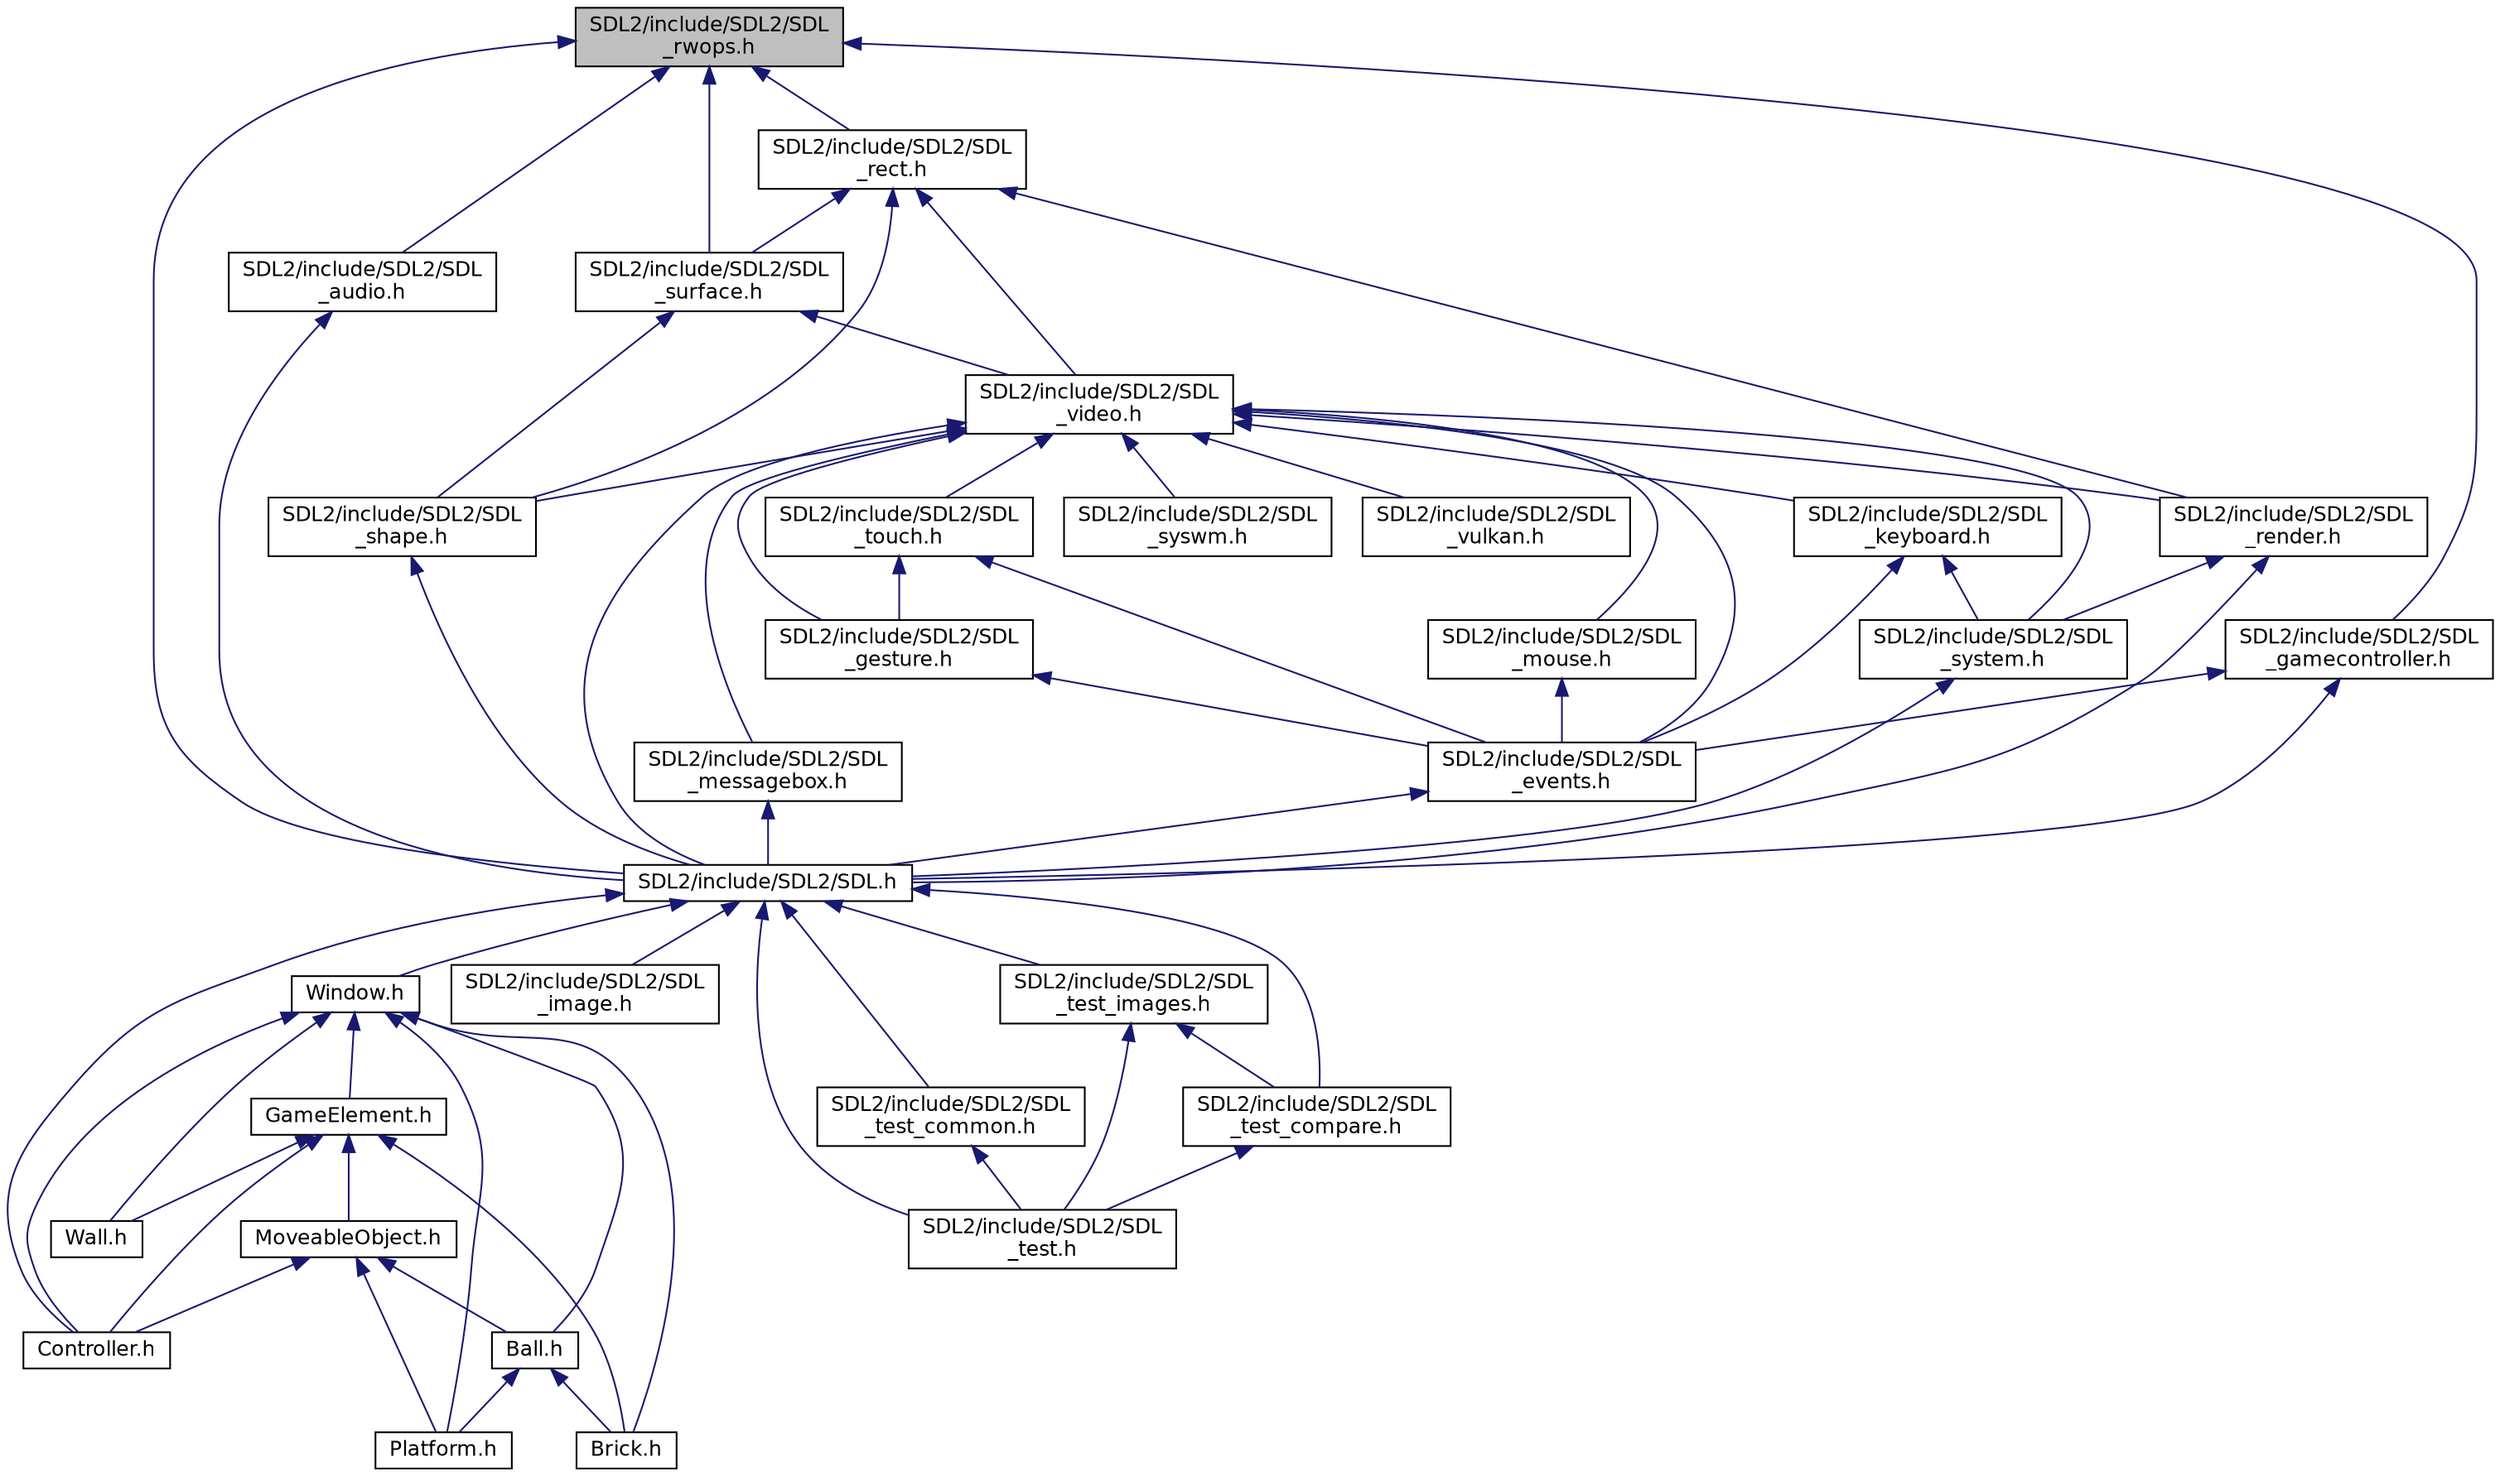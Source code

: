 digraph "SDL2/include/SDL2/SDL_rwops.h"
{
  edge [fontname="Helvetica",fontsize="12",labelfontname="Helvetica",labelfontsize="12"];
  node [fontname="Helvetica",fontsize="12",shape=record];
  Node9 [label="SDL2/include/SDL2/SDL\l_rwops.h",height=0.2,width=0.4,color="black", fillcolor="grey75", style="filled", fontcolor="black"];
  Node9 -> Node10 [dir="back",color="midnightblue",fontsize="12",style="solid",fontname="Helvetica"];
  Node10 [label="SDL2/include/SDL2/SDL\l_audio.h",height=0.2,width=0.4,color="black", fillcolor="white", style="filled",URL="$_s_d_l__audio_8h.html",tooltip="Access to the raw audio mixing buffer for the SDL library. "];
  Node10 -> Node11 [dir="back",color="midnightblue",fontsize="12",style="solid",fontname="Helvetica"];
  Node11 [label="SDL2/include/SDL2/SDL.h",height=0.2,width=0.4,color="black", fillcolor="white", style="filled",URL="$_s_d_l_8h.html",tooltip="Main include header for the SDL library. "];
  Node11 -> Node12 [dir="back",color="midnightblue",fontsize="12",style="solid",fontname="Helvetica"];
  Node12 [label="Window.h",height=0.2,width=0.4,color="black", fillcolor="white", style="filled",URL="$_window_8h_source.html"];
  Node12 -> Node13 [dir="back",color="midnightblue",fontsize="12",style="solid",fontname="Helvetica"];
  Node13 [label="Ball.h",height=0.2,width=0.4,color="black", fillcolor="white", style="filled",URL="$_ball_8h_source.html"];
  Node13 -> Node14 [dir="back",color="midnightblue",fontsize="12",style="solid",fontname="Helvetica"];
  Node14 [label="Brick.h",height=0.2,width=0.4,color="black", fillcolor="white", style="filled",URL="$_brick_8h_source.html"];
  Node13 -> Node15 [dir="back",color="midnightblue",fontsize="12",style="solid",fontname="Helvetica"];
  Node15 [label="Platform.h",height=0.2,width=0.4,color="black", fillcolor="white", style="filled",URL="$_platform_8h_source.html"];
  Node12 -> Node16 [dir="back",color="midnightblue",fontsize="12",style="solid",fontname="Helvetica"];
  Node16 [label="GameElement.h",height=0.2,width=0.4,color="black", fillcolor="white", style="filled",URL="$_game_element_8h_source.html"];
  Node16 -> Node17 [dir="back",color="midnightblue",fontsize="12",style="solid",fontname="Helvetica"];
  Node17 [label="MoveableObject.h",height=0.2,width=0.4,color="black", fillcolor="white", style="filled",URL="$_moveable_object_8h_source.html"];
  Node17 -> Node13 [dir="back",color="midnightblue",fontsize="12",style="solid",fontname="Helvetica"];
  Node17 -> Node18 [dir="back",color="midnightblue",fontsize="12",style="solid",fontname="Helvetica"];
  Node18 [label="Controller.h",height=0.2,width=0.4,color="black", fillcolor="white", style="filled",URL="$_controller_8h_source.html"];
  Node17 -> Node15 [dir="back",color="midnightblue",fontsize="12",style="solid",fontname="Helvetica"];
  Node16 -> Node14 [dir="back",color="midnightblue",fontsize="12",style="solid",fontname="Helvetica"];
  Node16 -> Node18 [dir="back",color="midnightblue",fontsize="12",style="solid",fontname="Helvetica"];
  Node16 -> Node19 [dir="back",color="midnightblue",fontsize="12",style="solid",fontname="Helvetica"];
  Node19 [label="Wall.h",height=0.2,width=0.4,color="black", fillcolor="white", style="filled",URL="$_wall_8h_source.html"];
  Node12 -> Node14 [dir="back",color="midnightblue",fontsize="12",style="solid",fontname="Helvetica"];
  Node12 -> Node18 [dir="back",color="midnightblue",fontsize="12",style="solid",fontname="Helvetica"];
  Node12 -> Node15 [dir="back",color="midnightblue",fontsize="12",style="solid",fontname="Helvetica"];
  Node12 -> Node19 [dir="back",color="midnightblue",fontsize="12",style="solid",fontname="Helvetica"];
  Node11 -> Node18 [dir="back",color="midnightblue",fontsize="12",style="solid",fontname="Helvetica"];
  Node11 -> Node20 [dir="back",color="midnightblue",fontsize="12",style="solid",fontname="Helvetica"];
  Node20 [label="SDL2/include/SDL2/SDL\l_image.h",height=0.2,width=0.4,color="black", fillcolor="white", style="filled",URL="$_s_d_l__image_8h_source.html"];
  Node11 -> Node21 [dir="back",color="midnightblue",fontsize="12",style="solid",fontname="Helvetica"];
  Node21 [label="SDL2/include/SDL2/SDL\l_test.h",height=0.2,width=0.4,color="black", fillcolor="white", style="filled",URL="$_s_d_l__test_8h.html",tooltip="Include file for SDL test framework. "];
  Node11 -> Node22 [dir="back",color="midnightblue",fontsize="12",style="solid",fontname="Helvetica"];
  Node22 [label="SDL2/include/SDL2/SDL\l_test_common.h",height=0.2,width=0.4,color="black", fillcolor="white", style="filled",URL="$_s_d_l__test__common_8h.html",tooltip="Include file for SDL test framework. "];
  Node22 -> Node21 [dir="back",color="midnightblue",fontsize="12",style="solid",fontname="Helvetica"];
  Node11 -> Node23 [dir="back",color="midnightblue",fontsize="12",style="solid",fontname="Helvetica"];
  Node23 [label="SDL2/include/SDL2/SDL\l_test_compare.h",height=0.2,width=0.4,color="black", fillcolor="white", style="filled",URL="$_s_d_l__test__compare_8h.html",tooltip="Include file for SDL test framework. "];
  Node23 -> Node21 [dir="back",color="midnightblue",fontsize="12",style="solid",fontname="Helvetica"];
  Node11 -> Node24 [dir="back",color="midnightblue",fontsize="12",style="solid",fontname="Helvetica"];
  Node24 [label="SDL2/include/SDL2/SDL\l_test_images.h",height=0.2,width=0.4,color="black", fillcolor="white", style="filled",URL="$_s_d_l__test__images_8h.html",tooltip="Include file for SDL test framework. "];
  Node24 -> Node23 [dir="back",color="midnightblue",fontsize="12",style="solid",fontname="Helvetica"];
  Node24 -> Node21 [dir="back",color="midnightblue",fontsize="12",style="solid",fontname="Helvetica"];
  Node9 -> Node25 [dir="back",color="midnightblue",fontsize="12",style="solid",fontname="Helvetica"];
  Node25 [label="SDL2/include/SDL2/SDL\l_rect.h",height=0.2,width=0.4,color="black", fillcolor="white", style="filled",URL="$_s_d_l__rect_8h.html",tooltip="Header file for SDL_rect definition and management functions. "];
  Node25 -> Node26 [dir="back",color="midnightblue",fontsize="12",style="solid",fontname="Helvetica"];
  Node26 [label="SDL2/include/SDL2/SDL\l_video.h",height=0.2,width=0.4,color="black", fillcolor="white", style="filled",URL="$_s_d_l__video_8h.html",tooltip="Header file for SDL video functions. "];
  Node26 -> Node27 [dir="back",color="midnightblue",fontsize="12",style="solid",fontname="Helvetica"];
  Node27 [label="SDL2/include/SDL2/SDL\l_events.h",height=0.2,width=0.4,color="black", fillcolor="white", style="filled",URL="$_s_d_l__events_8h.html",tooltip="Include file for SDL event handling. "];
  Node27 -> Node11 [dir="back",color="midnightblue",fontsize="12",style="solid",fontname="Helvetica"];
  Node26 -> Node28 [dir="back",color="midnightblue",fontsize="12",style="solid",fontname="Helvetica"];
  Node28 [label="SDL2/include/SDL2/SDL\l_keyboard.h",height=0.2,width=0.4,color="black", fillcolor="white", style="filled",URL="$_s_d_l__keyboard_8h.html",tooltip="Include file for SDL keyboard event handling. "];
  Node28 -> Node27 [dir="back",color="midnightblue",fontsize="12",style="solid",fontname="Helvetica"];
  Node28 -> Node29 [dir="back",color="midnightblue",fontsize="12",style="solid",fontname="Helvetica"];
  Node29 [label="SDL2/include/SDL2/SDL\l_system.h",height=0.2,width=0.4,color="black", fillcolor="white", style="filled",URL="$_s_d_l__system_8h.html",tooltip="Include file for platform specific SDL API functions. "];
  Node29 -> Node11 [dir="back",color="midnightblue",fontsize="12",style="solid",fontname="Helvetica"];
  Node26 -> Node30 [dir="back",color="midnightblue",fontsize="12",style="solid",fontname="Helvetica"];
  Node30 [label="SDL2/include/SDL2/SDL\l_mouse.h",height=0.2,width=0.4,color="black", fillcolor="white", style="filled",URL="$_s_d_l__mouse_8h.html",tooltip="Include file for SDL mouse event handling. "];
  Node30 -> Node27 [dir="back",color="midnightblue",fontsize="12",style="solid",fontname="Helvetica"];
  Node26 -> Node31 [dir="back",color="midnightblue",fontsize="12",style="solid",fontname="Helvetica"];
  Node31 [label="SDL2/include/SDL2/SDL\l_gesture.h",height=0.2,width=0.4,color="black", fillcolor="white", style="filled",URL="$_s_d_l__gesture_8h.html",tooltip="Include file for SDL gesture event handling. "];
  Node31 -> Node27 [dir="back",color="midnightblue",fontsize="12",style="solid",fontname="Helvetica"];
  Node26 -> Node32 [dir="back",color="midnightblue",fontsize="12",style="solid",fontname="Helvetica"];
  Node32 [label="SDL2/include/SDL2/SDL\l_touch.h",height=0.2,width=0.4,color="black", fillcolor="white", style="filled",URL="$_s_d_l__touch_8h.html",tooltip="Include file for SDL touch event handling. "];
  Node32 -> Node31 [dir="back",color="midnightblue",fontsize="12",style="solid",fontname="Helvetica"];
  Node32 -> Node27 [dir="back",color="midnightblue",fontsize="12",style="solid",fontname="Helvetica"];
  Node26 -> Node33 [dir="back",color="midnightblue",fontsize="12",style="solid",fontname="Helvetica"];
  Node33 [label="SDL2/include/SDL2/SDL\l_messagebox.h",height=0.2,width=0.4,color="black", fillcolor="white", style="filled",URL="$_s_d_l__messagebox_8h_source.html"];
  Node33 -> Node11 [dir="back",color="midnightblue",fontsize="12",style="solid",fontname="Helvetica"];
  Node26 -> Node34 [dir="back",color="midnightblue",fontsize="12",style="solid",fontname="Helvetica"];
  Node34 [label="SDL2/include/SDL2/SDL\l_render.h",height=0.2,width=0.4,color="black", fillcolor="white", style="filled",URL="$_s_d_l__render_8h.html",tooltip="Header file for SDL 2D rendering functions. "];
  Node34 -> Node11 [dir="back",color="midnightblue",fontsize="12",style="solid",fontname="Helvetica"];
  Node34 -> Node29 [dir="back",color="midnightblue",fontsize="12",style="solid",fontname="Helvetica"];
  Node26 -> Node35 [dir="back",color="midnightblue",fontsize="12",style="solid",fontname="Helvetica"];
  Node35 [label="SDL2/include/SDL2/SDL\l_shape.h",height=0.2,width=0.4,color="black", fillcolor="white", style="filled",URL="$_s_d_l__shape_8h.html",tooltip="Header file for the shaped window API. "];
  Node35 -> Node11 [dir="back",color="midnightblue",fontsize="12",style="solid",fontname="Helvetica"];
  Node26 -> Node29 [dir="back",color="midnightblue",fontsize="12",style="solid",fontname="Helvetica"];
  Node26 -> Node11 [dir="back",color="midnightblue",fontsize="12",style="solid",fontname="Helvetica"];
  Node26 -> Node36 [dir="back",color="midnightblue",fontsize="12",style="solid",fontname="Helvetica"];
  Node36 [label="SDL2/include/SDL2/SDL\l_syswm.h",height=0.2,width=0.4,color="black", fillcolor="white", style="filled",URL="$_s_d_l__syswm_8h.html",tooltip="Include file for SDL custom system window manager hooks. "];
  Node26 -> Node37 [dir="back",color="midnightblue",fontsize="12",style="solid",fontname="Helvetica"];
  Node37 [label="SDL2/include/SDL2/SDL\l_vulkan.h",height=0.2,width=0.4,color="black", fillcolor="white", style="filled",URL="$_s_d_l__vulkan_8h.html",tooltip="Header file for functions to creating Vulkan surfaces on SDL windows. "];
  Node25 -> Node38 [dir="back",color="midnightblue",fontsize="12",style="solid",fontname="Helvetica"];
  Node38 [label="SDL2/include/SDL2/SDL\l_surface.h",height=0.2,width=0.4,color="black", fillcolor="white", style="filled",URL="$_s_d_l__surface_8h.html",tooltip="Header file for SDL_Surface definition and management functions. "];
  Node38 -> Node26 [dir="back",color="midnightblue",fontsize="12",style="solid",fontname="Helvetica"];
  Node38 -> Node35 [dir="back",color="midnightblue",fontsize="12",style="solid",fontname="Helvetica"];
  Node25 -> Node34 [dir="back",color="midnightblue",fontsize="12",style="solid",fontname="Helvetica"];
  Node25 -> Node35 [dir="back",color="midnightblue",fontsize="12",style="solid",fontname="Helvetica"];
  Node9 -> Node38 [dir="back",color="midnightblue",fontsize="12",style="solid",fontname="Helvetica"];
  Node9 -> Node39 [dir="back",color="midnightblue",fontsize="12",style="solid",fontname="Helvetica"];
  Node39 [label="SDL2/include/SDL2/SDL\l_gamecontroller.h",height=0.2,width=0.4,color="black", fillcolor="white", style="filled",URL="$_s_d_l__gamecontroller_8h.html",tooltip="Include file for SDL game controller event handling. "];
  Node39 -> Node27 [dir="back",color="midnightblue",fontsize="12",style="solid",fontname="Helvetica"];
  Node39 -> Node11 [dir="back",color="midnightblue",fontsize="12",style="solid",fontname="Helvetica"];
  Node9 -> Node11 [dir="back",color="midnightblue",fontsize="12",style="solid",fontname="Helvetica"];
}
